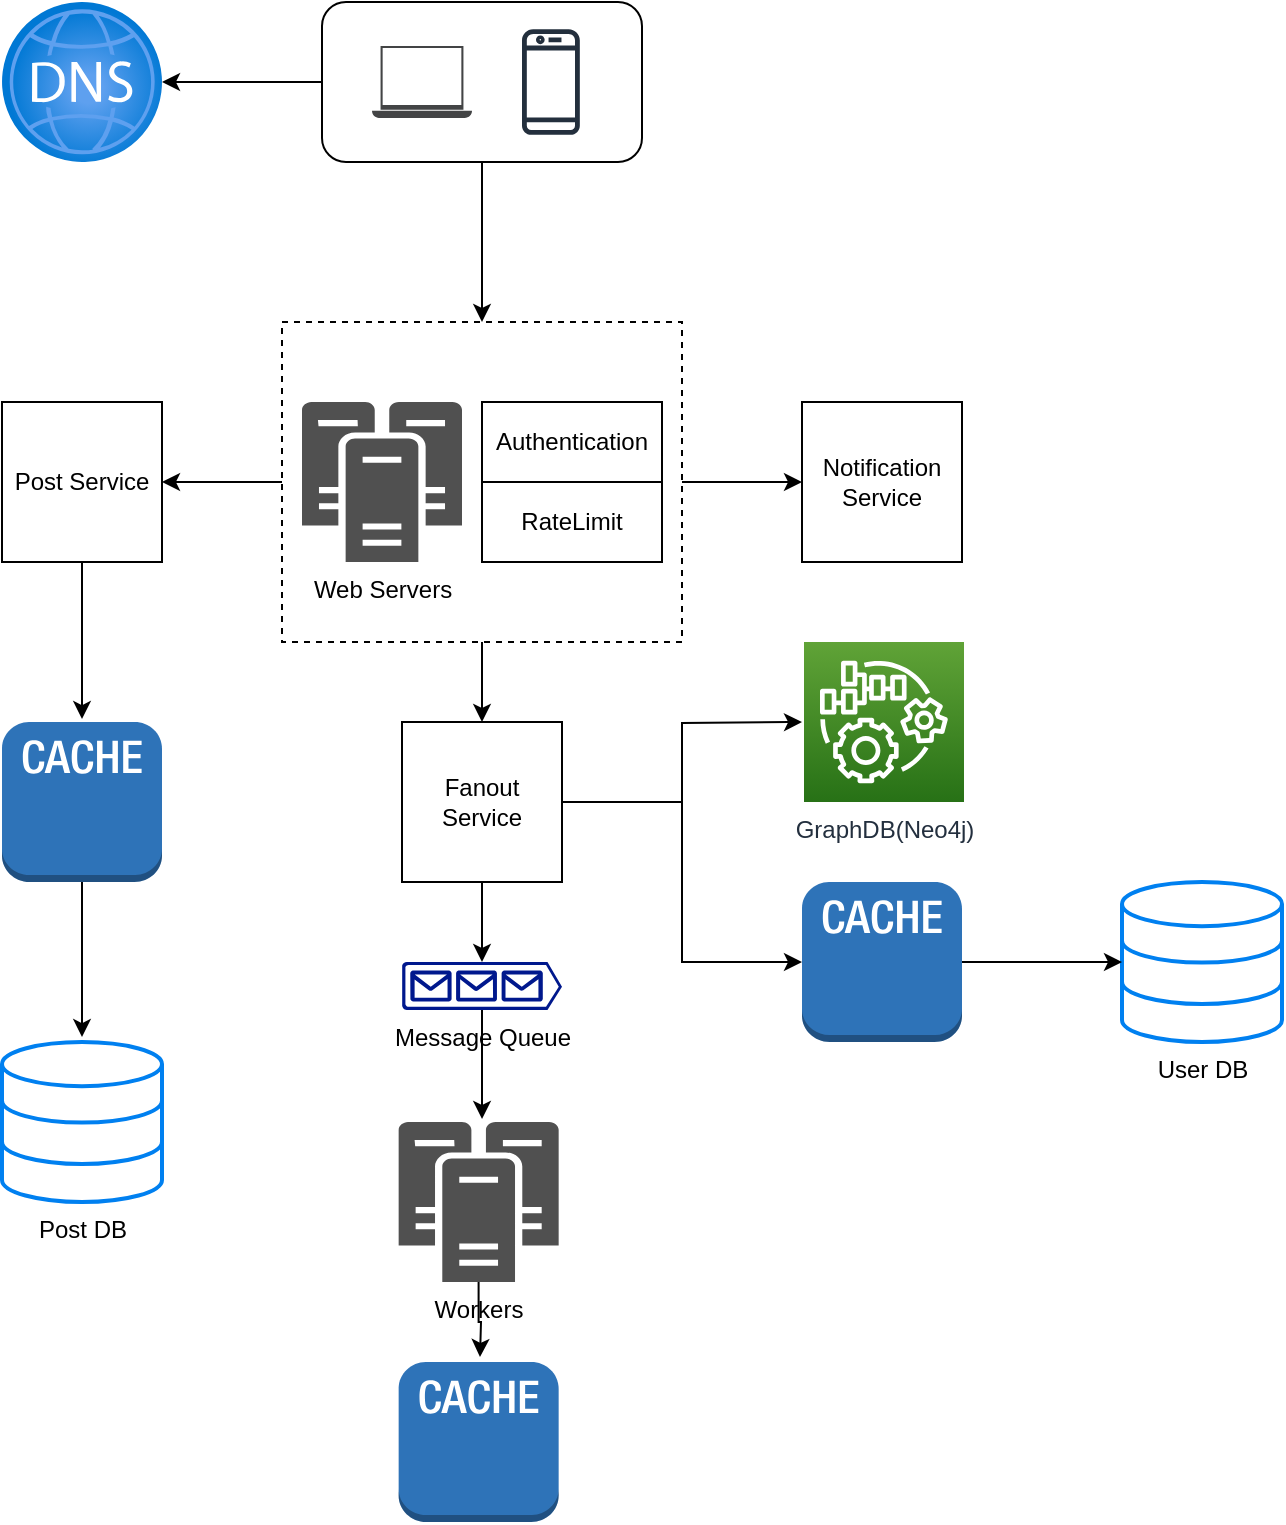 <mxfile version="20.8.1" type="device"><diagram id="ZURJ1NCQNacwmsSRWWvk" name="Page-1"><mxGraphModel dx="1306" dy="766" grid="1" gridSize="10" guides="1" tooltips="1" connect="1" arrows="1" fold="1" page="1" pageScale="1" pageWidth="827" pageHeight="1169" math="0" shadow="0"><root><mxCell id="0"/><mxCell id="1" parent="0"/><mxCell id="V-6z2PtLydHEzqDN9hKT-3" style="edgeStyle=orthogonalEdgeStyle;rounded=0;orthogonalLoop=1;jettySize=auto;html=1;entryX=0.5;entryY=0;entryDx=0;entryDy=0;" edge="1" parent="1" source="V-6z2PtLydHEzqDN9hKT-1" target="wgCobLAy9-JRgxIYV_fR-1"><mxGeometry relative="1" as="geometry"/></mxCell><mxCell id="V-6z2PtLydHEzqDN9hKT-4" style="edgeStyle=orthogonalEdgeStyle;rounded=0;orthogonalLoop=1;jettySize=auto;html=1;entryX=1;entryY=0.5;entryDx=0;entryDy=0;entryPerimeter=0;" edge="1" parent="1" source="V-6z2PtLydHEzqDN9hKT-1" target="iKA8kfJEtsATj6-12sD1-1"><mxGeometry relative="1" as="geometry"/></mxCell><mxCell id="V-6z2PtLydHEzqDN9hKT-1" value="" style="rounded=1;whiteSpace=wrap;html=1;" vertex="1" parent="1"><mxGeometry x="240" y="40" width="160" height="80" as="geometry"/></mxCell><mxCell id="V-6z2PtLydHEzqDN9hKT-24" style="edgeStyle=orthogonalEdgeStyle;rounded=0;orthogonalLoop=1;jettySize=auto;html=1;entryX=0.488;entryY=-0.036;entryDx=0;entryDy=0;entryPerimeter=0;" edge="1" parent="1" source="um5dOseDlcGne9bCvdg4-9"><mxGeometry relative="1" as="geometry"><mxPoint x="319.0" y="717.48" as="targetPoint"/></mxGeometry></mxCell><mxCell id="um5dOseDlcGne9bCvdg4-9" value="Workers" style="sketch=0;pointerEvents=1;shadow=0;dashed=0;html=1;strokeColor=none;fillColor=#505050;labelPosition=center;verticalLabelPosition=bottom;verticalAlign=top;outlineConnect=0;align=center;shape=mxgraph.office.servers.cluster_server;" parent="1" vertex="1"><mxGeometry x="278.33" y="600" width="80" height="80" as="geometry"/></mxCell><mxCell id="V-6z2PtLydHEzqDN9hKT-8" style="edgeStyle=orthogonalEdgeStyle;rounded=0;orthogonalLoop=1;jettySize=auto;html=1;entryX=1;entryY=0.5;entryDx=0;entryDy=0;" edge="1" parent="1" source="wgCobLAy9-JRgxIYV_fR-1" target="V-6z2PtLydHEzqDN9hKT-5"><mxGeometry relative="1" as="geometry"/></mxCell><mxCell id="V-6z2PtLydHEzqDN9hKT-9" style="edgeStyle=orthogonalEdgeStyle;rounded=0;orthogonalLoop=1;jettySize=auto;html=1;entryX=0;entryY=0.5;entryDx=0;entryDy=0;" edge="1" parent="1" source="wgCobLAy9-JRgxIYV_fR-1" target="V-6z2PtLydHEzqDN9hKT-7"><mxGeometry relative="1" as="geometry"/></mxCell><mxCell id="V-6z2PtLydHEzqDN9hKT-10" style="edgeStyle=orthogonalEdgeStyle;rounded=0;orthogonalLoop=1;jettySize=auto;html=1;entryX=0.5;entryY=0;entryDx=0;entryDy=0;" edge="1" parent="1" source="wgCobLAy9-JRgxIYV_fR-1" target="V-6z2PtLydHEzqDN9hKT-6"><mxGeometry relative="1" as="geometry"/></mxCell><mxCell id="wgCobLAy9-JRgxIYV_fR-1" value="" style="rounded=0;whiteSpace=wrap;html=1;dashed=1;" parent="1" vertex="1"><mxGeometry x="220" y="200" width="200" height="160" as="geometry"/></mxCell><mxCell id="wgCobLAy9-JRgxIYV_fR-4" value="Web Servers" style="sketch=0;pointerEvents=1;shadow=0;dashed=0;html=1;strokeColor=none;fillColor=#505050;labelPosition=center;verticalLabelPosition=bottom;verticalAlign=top;outlineConnect=0;align=center;shape=mxgraph.office.servers.cluster_server;" parent="1" vertex="1"><mxGeometry x="230" y="240" width="80" height="80" as="geometry"/></mxCell><mxCell id="wgCobLAy9-JRgxIYV_fR-5" value="Authentication" style="rounded=0;whiteSpace=wrap;html=1;" parent="1" vertex="1"><mxGeometry x="320" y="240" width="90" height="40" as="geometry"/></mxCell><mxCell id="wgCobLAy9-JRgxIYV_fR-6" value="RateLimit" style="rounded=0;whiteSpace=wrap;html=1;" parent="1" vertex="1"><mxGeometry x="320" y="280" width="90" height="40" as="geometry"/></mxCell><mxCell id="V-6z2PtLydHEzqDN9hKT-23" style="edgeStyle=orthogonalEdgeStyle;rounded=0;orthogonalLoop=1;jettySize=auto;html=1;entryX=0.521;entryY=-0.019;entryDx=0;entryDy=0;entryPerimeter=0;" edge="1" parent="1" source="wgCobLAy9-JRgxIYV_fR-7" target="um5dOseDlcGne9bCvdg4-9"><mxGeometry relative="1" as="geometry"/></mxCell><mxCell id="wgCobLAy9-JRgxIYV_fR-7" value="Message Queue" style="sketch=0;aspect=fixed;pointerEvents=1;shadow=0;dashed=0;html=1;strokeColor=none;labelPosition=center;verticalLabelPosition=bottom;verticalAlign=top;align=center;fillColor=#00188D;shape=mxgraph.azure.queue_generic" parent="1" vertex="1"><mxGeometry x="280" y="520" width="80" height="24" as="geometry"/></mxCell><mxCell id="wgCobLAy9-JRgxIYV_fR-17" value="" style="sketch=0;outlineConnect=0;fontColor=#232F3E;gradientColor=none;fillColor=#232F3D;strokeColor=none;dashed=0;verticalLabelPosition=bottom;verticalAlign=top;align=center;html=1;fontSize=12;fontStyle=0;aspect=fixed;pointerEvents=1;shape=mxgraph.aws4.mobile_client;" parent="1" vertex="1"><mxGeometry x="340" y="52.5" width="28.91" height="55" as="geometry"/></mxCell><mxCell id="wgCobLAy9-JRgxIYV_fR-27" value="User DB" style="html=1;verticalLabelPosition=bottom;align=center;labelBackgroundColor=#ffffff;verticalAlign=top;strokeWidth=2;strokeColor=#0080F0;shadow=0;dashed=0;shape=mxgraph.ios7.icons.data;" parent="1" vertex="1"><mxGeometry x="640" y="480" width="80" height="80" as="geometry"/></mxCell><mxCell id="iKA8kfJEtsATj6-12sD1-1" value="" style="aspect=fixed;html=1;points=[];align=center;image;fontSize=12;image=img/lib/azure2/networking/DNS_Zones.svg;" parent="1" vertex="1"><mxGeometry x="80" y="40" width="80" height="80" as="geometry"/></mxCell><mxCell id="V-6z2PtLydHEzqDN9hKT-2" value="" style="sketch=0;pointerEvents=1;shadow=0;dashed=0;html=1;strokeColor=none;fillColor=#434445;aspect=fixed;labelPosition=center;verticalLabelPosition=bottom;verticalAlign=top;align=center;outlineConnect=0;shape=mxgraph.vvd.laptop;" vertex="1" parent="1"><mxGeometry x="265" y="62" width="50" height="36" as="geometry"/></mxCell><mxCell id="V-6z2PtLydHEzqDN9hKT-14" style="edgeStyle=orthogonalEdgeStyle;rounded=0;orthogonalLoop=1;jettySize=auto;html=1;entryX=0.48;entryY=-0.021;entryDx=0;entryDy=0;entryPerimeter=0;" edge="1" parent="1" source="V-6z2PtLydHEzqDN9hKT-5"><mxGeometry relative="1" as="geometry"><mxPoint x="120.003" y="398.53" as="targetPoint"/></mxGeometry></mxCell><mxCell id="V-6z2PtLydHEzqDN9hKT-5" value="Post Service" style="rounded=0;whiteSpace=wrap;html=1;" vertex="1" parent="1"><mxGeometry x="80" y="240" width="80" height="80" as="geometry"/></mxCell><mxCell id="V-6z2PtLydHEzqDN9hKT-18" style="edgeStyle=orthogonalEdgeStyle;rounded=0;orthogonalLoop=1;jettySize=auto;html=1;entryX=0.5;entryY=0;entryDx=0;entryDy=0;entryPerimeter=0;" edge="1" parent="1" source="V-6z2PtLydHEzqDN9hKT-6" target="wgCobLAy9-JRgxIYV_fR-7"><mxGeometry relative="1" as="geometry"/></mxCell><mxCell id="V-6z2PtLydHEzqDN9hKT-35" style="edgeStyle=orthogonalEdgeStyle;rounded=0;orthogonalLoop=1;jettySize=auto;html=1;entryX=0;entryY=0.5;entryDx=0;entryDy=0;entryPerimeter=0;" edge="1" parent="1" source="V-6z2PtLydHEzqDN9hKT-6" target="V-6z2PtLydHEzqDN9hKT-32"><mxGeometry relative="1" as="geometry"/></mxCell><mxCell id="V-6z2PtLydHEzqDN9hKT-37" style="edgeStyle=orthogonalEdgeStyle;rounded=0;orthogonalLoop=1;jettySize=auto;html=1;" edge="1" parent="1" source="V-6z2PtLydHEzqDN9hKT-6"><mxGeometry relative="1" as="geometry"><mxPoint x="480" y="400" as="targetPoint"/></mxGeometry></mxCell><mxCell id="V-6z2PtLydHEzqDN9hKT-6" value="Fanout Service" style="rounded=0;whiteSpace=wrap;html=1;" vertex="1" parent="1"><mxGeometry x="280" y="400" width="80" height="80" as="geometry"/></mxCell><mxCell id="V-6z2PtLydHEzqDN9hKT-7" value="Notification Service" style="rounded=0;whiteSpace=wrap;html=1;" vertex="1" parent="1"><mxGeometry x="480" y="240" width="80" height="80" as="geometry"/></mxCell><mxCell id="V-6z2PtLydHEzqDN9hKT-15" value="Post DB" style="html=1;verticalLabelPosition=bottom;align=center;labelBackgroundColor=#ffffff;verticalAlign=top;strokeWidth=2;strokeColor=#0080F0;shadow=0;dashed=0;shape=mxgraph.ios7.icons.data;" vertex="1" parent="1"><mxGeometry x="80" y="560" width="80" height="80" as="geometry"/></mxCell><mxCell id="V-6z2PtLydHEzqDN9hKT-30" style="edgeStyle=orthogonalEdgeStyle;rounded=0;orthogonalLoop=1;jettySize=auto;html=1;entryX=0.5;entryY=-0.031;entryDx=0;entryDy=0;entryPerimeter=0;" edge="1" parent="1" source="V-6z2PtLydHEzqDN9hKT-28" target="V-6z2PtLydHEzqDN9hKT-15"><mxGeometry relative="1" as="geometry"/></mxCell><mxCell id="V-6z2PtLydHEzqDN9hKT-28" value="" style="outlineConnect=0;dashed=0;verticalLabelPosition=bottom;verticalAlign=top;align=center;html=1;shape=mxgraph.aws3.cache_node;fillColor=#2E73B8;gradientColor=none;" vertex="1" parent="1"><mxGeometry x="80" y="400" width="80" height="80" as="geometry"/></mxCell><mxCell id="V-6z2PtLydHEzqDN9hKT-31" value="" style="outlineConnect=0;dashed=0;verticalLabelPosition=bottom;verticalAlign=top;align=center;html=1;shape=mxgraph.aws3.cache_node;fillColor=#2E73B8;gradientColor=none;" vertex="1" parent="1"><mxGeometry x="278.33" y="720" width="80" height="80" as="geometry"/></mxCell><mxCell id="V-6z2PtLydHEzqDN9hKT-34" style="edgeStyle=orthogonalEdgeStyle;rounded=0;orthogonalLoop=1;jettySize=auto;html=1;entryX=0;entryY=0.5;entryDx=0;entryDy=0;entryPerimeter=0;" edge="1" parent="1" source="V-6z2PtLydHEzqDN9hKT-32" target="wgCobLAy9-JRgxIYV_fR-27"><mxGeometry relative="1" as="geometry"/></mxCell><mxCell id="V-6z2PtLydHEzqDN9hKT-32" value="" style="outlineConnect=0;dashed=0;verticalLabelPosition=bottom;verticalAlign=top;align=center;html=1;shape=mxgraph.aws3.cache_node;fillColor=#2E73B8;gradientColor=none;" vertex="1" parent="1"><mxGeometry x="480" y="480" width="80" height="80" as="geometry"/></mxCell><mxCell id="V-6z2PtLydHEzqDN9hKT-36" value="GraphDB(Neo4j)" style="sketch=0;points=[[0,0,0],[0.25,0,0],[0.5,0,0],[0.75,0,0],[1,0,0],[0,1,0],[0.25,1,0],[0.5,1,0],[0.75,1,0],[1,1,0],[0,0.25,0],[0,0.5,0],[0,0.75,0],[1,0.25,0],[1,0.5,0],[1,0.75,0]];outlineConnect=0;fontColor=#232F3E;gradientColor=#60A337;gradientDirection=north;fillColor=#277116;strokeColor=#ffffff;dashed=0;verticalLabelPosition=bottom;verticalAlign=top;align=center;html=1;fontSize=12;fontStyle=0;aspect=fixed;shape=mxgraph.aws4.resourceIcon;resIcon=mxgraph.aws4.iot_things_graph;" vertex="1" parent="1"><mxGeometry x="481" y="360" width="80" height="80" as="geometry"/></mxCell></root></mxGraphModel></diagram></mxfile>
